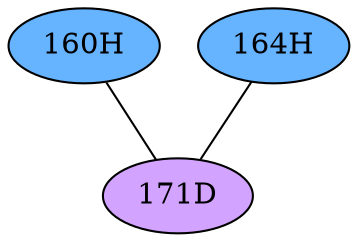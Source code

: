// The Round Table
graph {
	"160H" [fillcolor="#66B3FF" style=radial]
	"171D" [fillcolor="#D3A4FF" style=radial]
	"160H" -- "171D" [penwidth=1]
	"164H" [fillcolor="#66B3FF" style=radial]
	"171D" [fillcolor="#D3A4FF" style=radial]
	"164H" -- "171D" [penwidth=1]
}
